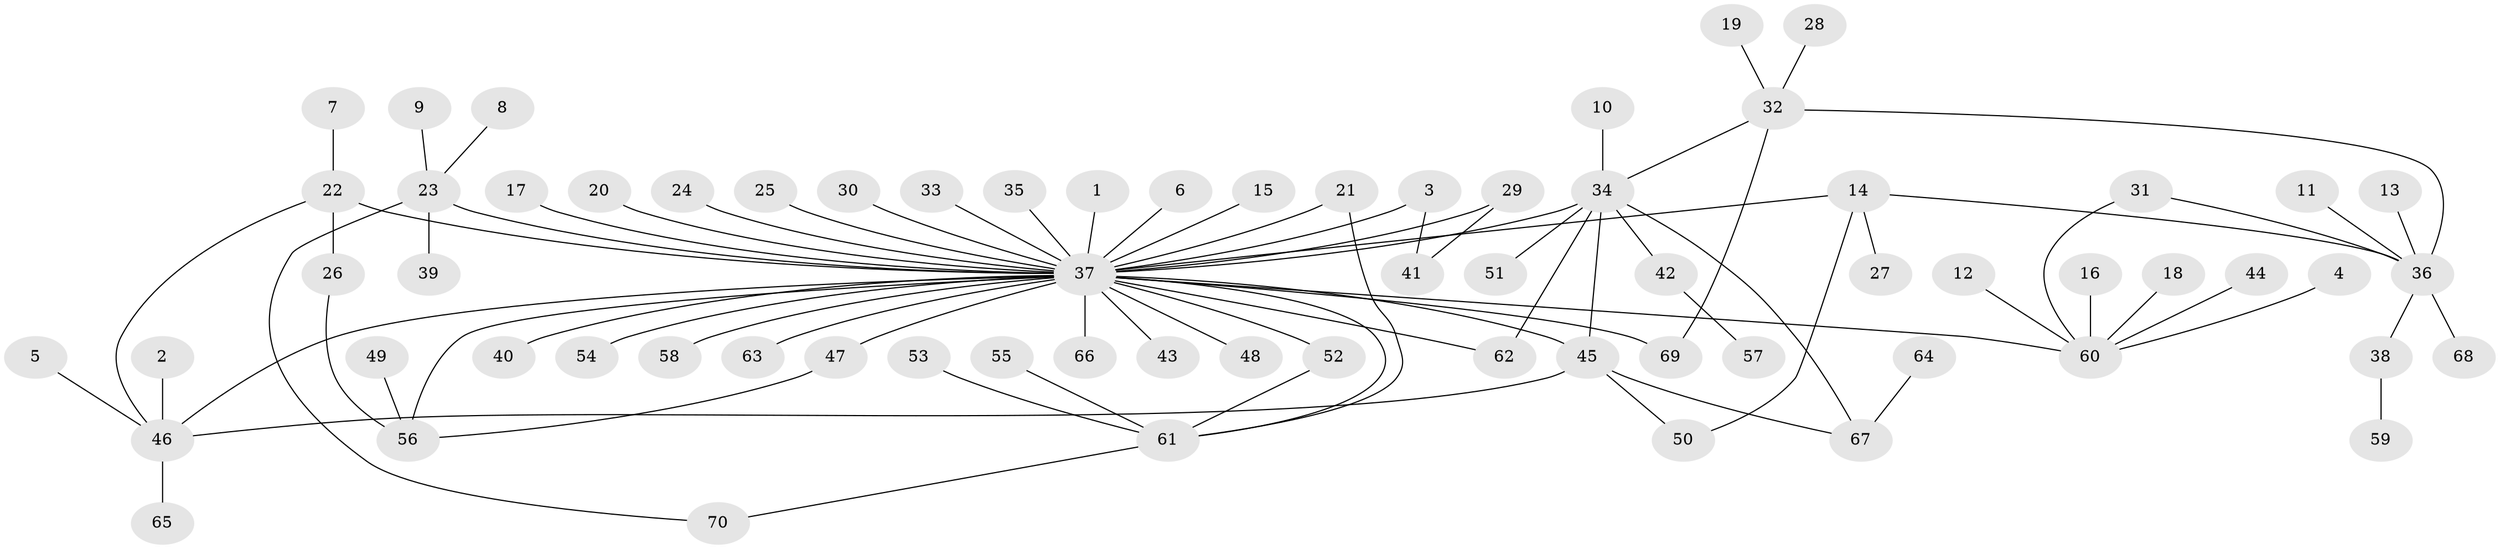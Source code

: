 // original degree distribution, {2: 0.17857142857142858, 36: 0.007142857142857143, 6: 0.02142857142857143, 12: 0.007142857142857143, 3: 0.1, 1: 0.5785714285714286, 10: 0.007142857142857143, 8: 0.014285714285714285, 5: 0.02857142857142857, 4: 0.03571428571428571, 7: 0.014285714285714285, 9: 0.007142857142857143}
// Generated by graph-tools (version 1.1) at 2025/49/03/09/25 03:49:52]
// undirected, 70 vertices, 84 edges
graph export_dot {
graph [start="1"]
  node [color=gray90,style=filled];
  1;
  2;
  3;
  4;
  5;
  6;
  7;
  8;
  9;
  10;
  11;
  12;
  13;
  14;
  15;
  16;
  17;
  18;
  19;
  20;
  21;
  22;
  23;
  24;
  25;
  26;
  27;
  28;
  29;
  30;
  31;
  32;
  33;
  34;
  35;
  36;
  37;
  38;
  39;
  40;
  41;
  42;
  43;
  44;
  45;
  46;
  47;
  48;
  49;
  50;
  51;
  52;
  53;
  54;
  55;
  56;
  57;
  58;
  59;
  60;
  61;
  62;
  63;
  64;
  65;
  66;
  67;
  68;
  69;
  70;
  1 -- 37 [weight=1.0];
  2 -- 46 [weight=1.0];
  3 -- 37 [weight=1.0];
  3 -- 41 [weight=1.0];
  4 -- 60 [weight=1.0];
  5 -- 46 [weight=1.0];
  6 -- 37 [weight=1.0];
  7 -- 22 [weight=1.0];
  8 -- 23 [weight=1.0];
  9 -- 23 [weight=1.0];
  10 -- 34 [weight=1.0];
  11 -- 36 [weight=1.0];
  12 -- 60 [weight=1.0];
  13 -- 36 [weight=1.0];
  14 -- 27 [weight=1.0];
  14 -- 36 [weight=1.0];
  14 -- 37 [weight=1.0];
  14 -- 50 [weight=1.0];
  15 -- 37 [weight=1.0];
  16 -- 60 [weight=1.0];
  17 -- 37 [weight=1.0];
  18 -- 60 [weight=1.0];
  19 -- 32 [weight=1.0];
  20 -- 37 [weight=1.0];
  21 -- 37 [weight=1.0];
  21 -- 61 [weight=1.0];
  22 -- 26 [weight=1.0];
  22 -- 37 [weight=1.0];
  22 -- 46 [weight=1.0];
  23 -- 37 [weight=1.0];
  23 -- 39 [weight=1.0];
  23 -- 70 [weight=1.0];
  24 -- 37 [weight=1.0];
  25 -- 37 [weight=1.0];
  26 -- 56 [weight=1.0];
  28 -- 32 [weight=1.0];
  29 -- 37 [weight=1.0];
  29 -- 41 [weight=1.0];
  30 -- 37 [weight=1.0];
  31 -- 36 [weight=1.0];
  31 -- 60 [weight=1.0];
  32 -- 34 [weight=1.0];
  32 -- 36 [weight=1.0];
  32 -- 69 [weight=1.0];
  33 -- 37 [weight=1.0];
  34 -- 37 [weight=1.0];
  34 -- 42 [weight=1.0];
  34 -- 45 [weight=2.0];
  34 -- 51 [weight=1.0];
  34 -- 62 [weight=1.0];
  34 -- 67 [weight=1.0];
  35 -- 37 [weight=1.0];
  36 -- 38 [weight=1.0];
  36 -- 68 [weight=1.0];
  37 -- 40 [weight=1.0];
  37 -- 43 [weight=1.0];
  37 -- 45 [weight=1.0];
  37 -- 46 [weight=1.0];
  37 -- 47 [weight=1.0];
  37 -- 48 [weight=1.0];
  37 -- 52 [weight=1.0];
  37 -- 54 [weight=1.0];
  37 -- 56 [weight=1.0];
  37 -- 58 [weight=1.0];
  37 -- 60 [weight=1.0];
  37 -- 61 [weight=1.0];
  37 -- 62 [weight=1.0];
  37 -- 63 [weight=1.0];
  37 -- 66 [weight=1.0];
  37 -- 69 [weight=1.0];
  38 -- 59 [weight=1.0];
  42 -- 57 [weight=1.0];
  44 -- 60 [weight=1.0];
  45 -- 46 [weight=1.0];
  45 -- 50 [weight=1.0];
  45 -- 67 [weight=1.0];
  46 -- 65 [weight=1.0];
  47 -- 56 [weight=1.0];
  49 -- 56 [weight=1.0];
  52 -- 61 [weight=1.0];
  53 -- 61 [weight=1.0];
  55 -- 61 [weight=1.0];
  61 -- 70 [weight=1.0];
  64 -- 67 [weight=1.0];
}
